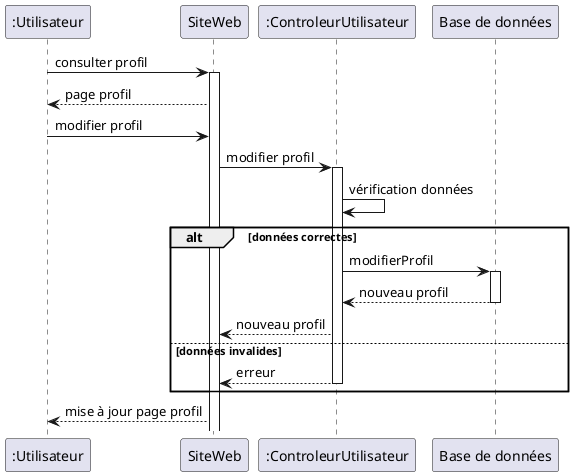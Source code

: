@startuml Modifier Profil

":Utilisateur" -> SiteWeb: consulter profil
activate SiteWeb

SiteWeb --> ":Utilisateur": page profil

":Utilisateur" -> SiteWeb: modifier profil


SiteWeb -> ":ControleurUtilisateur": modifier profil
activate ":ControleurUtilisateur"
":ControleurUtilisateur" -> ":ControleurUtilisateur": vérification données
alt données correctes
":ControleurUtilisateur" -> "Base de données": modifierProfil
activate "Base de données"
return nouveau profil
":ControleurUtilisateur" --> "SiteWeb": nouveau profil
else données invalides
return erreur
end



SiteWeb --> ":Utilisateur": mise à jour page profil

@enduml